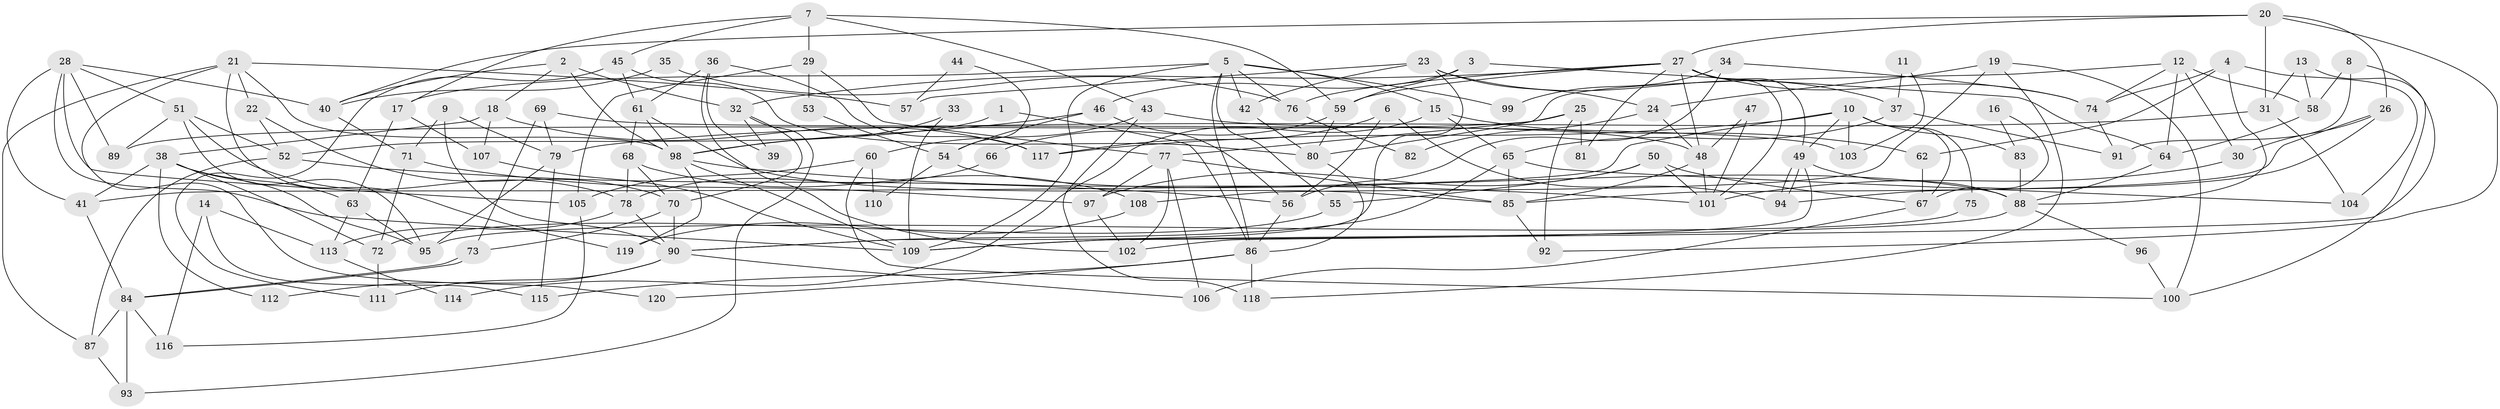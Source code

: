 // coarse degree distribution, {2: 0.13333333333333333, 6: 0.08333333333333333, 4: 0.16666666666666666, 7: 0.08333333333333333, 13: 0.03333333333333333, 19: 0.016666666666666666, 11: 0.016666666666666666, 8: 0.06666666666666667, 5: 0.15, 14: 0.016666666666666666, 9: 0.016666666666666666, 10: 0.016666666666666666, 3: 0.18333333333333332, 12: 0.016666666666666666}
// Generated by graph-tools (version 1.1) at 2025/18/03/04/25 18:18:39]
// undirected, 120 vertices, 240 edges
graph export_dot {
graph [start="1"]
  node [color=gray90,style=filled];
  1;
  2;
  3;
  4;
  5;
  6;
  7;
  8;
  9;
  10;
  11;
  12;
  13;
  14;
  15;
  16;
  17;
  18;
  19;
  20;
  21;
  22;
  23;
  24;
  25;
  26;
  27;
  28;
  29;
  30;
  31;
  32;
  33;
  34;
  35;
  36;
  37;
  38;
  39;
  40;
  41;
  42;
  43;
  44;
  45;
  46;
  47;
  48;
  49;
  50;
  51;
  52;
  53;
  54;
  55;
  56;
  57;
  58;
  59;
  60;
  61;
  62;
  63;
  64;
  65;
  66;
  67;
  68;
  69;
  70;
  71;
  72;
  73;
  74;
  75;
  76;
  77;
  78;
  79;
  80;
  81;
  82;
  83;
  84;
  85;
  86;
  87;
  88;
  89;
  90;
  91;
  92;
  93;
  94;
  95;
  96;
  97;
  98;
  99;
  100;
  101;
  102;
  103;
  104;
  105;
  106;
  107;
  108;
  109;
  110;
  111;
  112;
  113;
  114;
  115;
  116;
  117;
  118;
  119;
  120;
  1 -- 52;
  1 -- 86;
  2 -- 40;
  2 -- 18;
  2 -- 32;
  2 -- 98;
  3 -- 59;
  3 -- 64;
  3 -- 46;
  4 -- 88;
  4 -- 74;
  4 -- 62;
  4 -- 104;
  5 -- 109;
  5 -- 15;
  5 -- 17;
  5 -- 42;
  5 -- 55;
  5 -- 76;
  5 -- 86;
  5 -- 99;
  6 -- 94;
  6 -- 117;
  6 -- 56;
  7 -- 45;
  7 -- 17;
  7 -- 29;
  7 -- 43;
  7 -- 59;
  8 -- 109;
  8 -- 58;
  8 -- 91;
  9 -- 90;
  9 -- 71;
  9 -- 79;
  10 -- 49;
  10 -- 41;
  10 -- 67;
  10 -- 75;
  10 -- 83;
  10 -- 103;
  10 -- 117;
  11 -- 103;
  11 -- 37;
  12 -- 30;
  12 -- 80;
  12 -- 58;
  12 -- 64;
  12 -- 74;
  13 -- 100;
  13 -- 31;
  13 -- 58;
  14 -- 116;
  14 -- 115;
  14 -- 113;
  15 -- 62;
  15 -- 65;
  15 -- 114;
  16 -- 67;
  16 -- 83;
  17 -- 107;
  17 -- 63;
  18 -- 117;
  18 -- 38;
  18 -- 107;
  19 -- 118;
  19 -- 24;
  19 -- 100;
  19 -- 108;
  20 -- 27;
  20 -- 31;
  20 -- 26;
  20 -- 40;
  20 -- 92;
  21 -- 98;
  21 -- 22;
  21 -- 57;
  21 -- 87;
  21 -- 119;
  21 -- 120;
  22 -- 52;
  22 -- 70;
  23 -- 37;
  23 -- 42;
  23 -- 24;
  23 -- 57;
  23 -- 90;
  24 -- 48;
  24 -- 82;
  25 -- 92;
  25 -- 89;
  25 -- 77;
  25 -- 81;
  26 -- 85;
  26 -- 30;
  26 -- 94;
  27 -- 101;
  27 -- 49;
  27 -- 32;
  27 -- 48;
  27 -- 59;
  27 -- 74;
  27 -- 76;
  27 -- 81;
  28 -- 41;
  28 -- 51;
  28 -- 40;
  28 -- 89;
  28 -- 105;
  28 -- 109;
  29 -- 77;
  29 -- 53;
  29 -- 105;
  30 -- 101;
  31 -- 104;
  31 -- 79;
  32 -- 39;
  32 -- 70;
  32 -- 93;
  33 -- 98;
  33 -- 109;
  34 -- 74;
  34 -- 56;
  34 -- 99;
  35 -- 76;
  35 -- 40;
  36 -- 61;
  36 -- 102;
  36 -- 39;
  36 -- 117;
  37 -- 91;
  37 -- 65;
  38 -- 63;
  38 -- 95;
  38 -- 41;
  38 -- 72;
  38 -- 112;
  40 -- 71;
  41 -- 84;
  42 -- 80;
  43 -- 48;
  43 -- 60;
  43 -- 118;
  44 -- 57;
  44 -- 54;
  45 -- 61;
  45 -- 80;
  45 -- 111;
  46 -- 98;
  46 -- 54;
  46 -- 56;
  47 -- 101;
  47 -- 48;
  48 -- 101;
  48 -- 85;
  49 -- 94;
  49 -- 94;
  49 -- 88;
  49 -- 102;
  50 -- 67;
  50 -- 97;
  50 -- 55;
  50 -- 101;
  51 -- 78;
  51 -- 52;
  51 -- 89;
  51 -- 95;
  52 -- 56;
  52 -- 87;
  53 -- 54;
  54 -- 88;
  54 -- 110;
  55 -- 72;
  56 -- 86;
  58 -- 64;
  59 -- 66;
  59 -- 80;
  60 -- 105;
  60 -- 100;
  60 -- 110;
  61 -- 68;
  61 -- 85;
  61 -- 98;
  62 -- 67;
  63 -- 113;
  63 -- 95;
  64 -- 88;
  65 -- 85;
  65 -- 90;
  65 -- 104;
  66 -- 78;
  67 -- 106;
  68 -- 70;
  68 -- 108;
  68 -- 78;
  69 -- 73;
  69 -- 79;
  69 -- 103;
  70 -- 90;
  70 -- 73;
  71 -- 72;
  71 -- 97;
  72 -- 111;
  73 -- 84;
  73 -- 84;
  74 -- 91;
  75 -- 95;
  76 -- 82;
  77 -- 97;
  77 -- 85;
  77 -- 102;
  77 -- 106;
  78 -- 90;
  78 -- 113;
  79 -- 95;
  79 -- 115;
  80 -- 86;
  83 -- 88;
  84 -- 87;
  84 -- 93;
  84 -- 116;
  85 -- 92;
  86 -- 115;
  86 -- 118;
  86 -- 120;
  87 -- 93;
  88 -- 109;
  88 -- 96;
  90 -- 111;
  90 -- 106;
  90 -- 112;
  96 -- 100;
  97 -- 102;
  98 -- 101;
  98 -- 109;
  98 -- 119;
  105 -- 116;
  107 -- 109;
  108 -- 119;
  113 -- 114;
}
